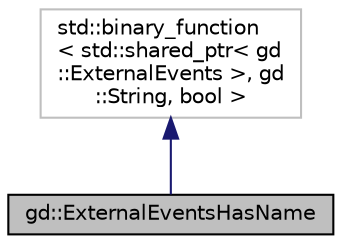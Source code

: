 digraph "gd::ExternalEventsHasName"
{
  edge [fontname="Helvetica",fontsize="10",labelfontname="Helvetica",labelfontsize="10"];
  node [fontname="Helvetica",fontsize="10",shape=record];
  Node1 [label="gd::ExternalEventsHasName",height=0.2,width=0.4,color="black", fillcolor="grey75", style="filled", fontcolor="black"];
  Node2 -> Node1 [dir="back",color="midnightblue",fontsize="10",style="solid",fontname="Helvetica"];
  Node2 [label="std::binary_function\l\< std::shared_ptr\< gd\l::ExternalEvents \>, gd\l::String, bool \>",height=0.2,width=0.4,color="grey75", fillcolor="white", style="filled"];
}
